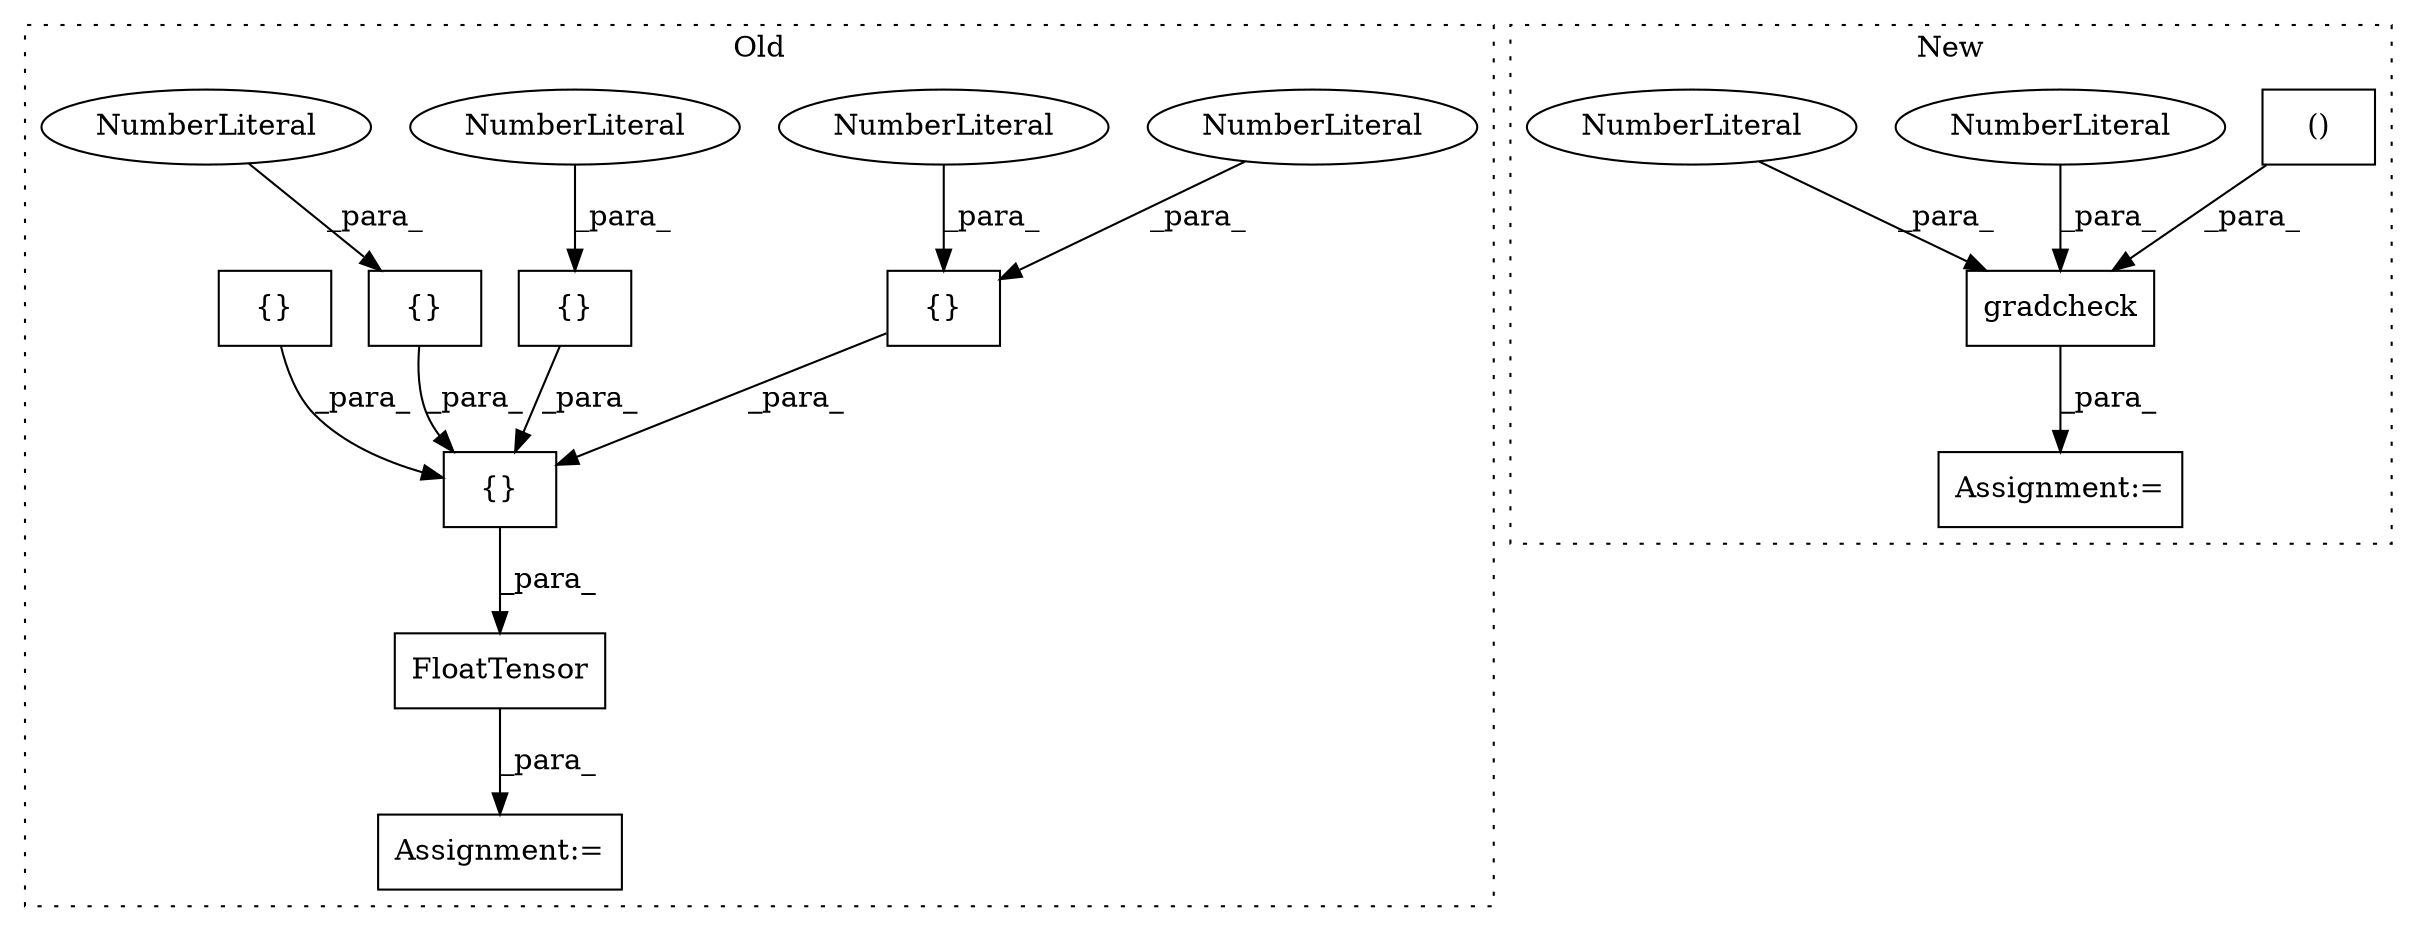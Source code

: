 digraph G {
subgraph cluster0 {
1 [label="{}" a="4" s="3861,3866" l="1,1" shape="box"];
4 [label="NumberLiteral" a="34" s="3862" l="1" shape="ellipse"];
6 [label="NumberLiteral" a="34" s="3864" l="2" shape="ellipse"];
8 [label="{}" a="4" s="3836,3867" l="1,1" shape="box"];
9 [label="FloatTensor" a="32" s="3813,3868" l="12,1" shape="box"];
10 [label="{}" a="4" s="3855,3859" l="1,1" shape="box"];
11 [label="NumberLiteral" a="34" s="3856" l="1" shape="ellipse"];
12 [label="{}" a="4" s="3849,3853" l="1,1" shape="box"];
13 [label="NumberLiteral" a="34" s="3852" l="1" shape="ellipse"];
14 [label="{}" a="4" s="3837,3841" l="1,1" shape="box"];
15 [label="Assignment:=" a="7" s="4018" l="1" shape="box"];
label = "Old";
style="dotted";
}
subgraph cluster1 {
2 [label="gradcheck" a="32" s="3893,3953" l="10,1" shape="box"];
3 [label="()" a="106" s="3911" l="27" shape="box"];
5 [label="NumberLiteral" a="34" s="3940" l="6" shape="ellipse"];
7 [label="NumberLiteral" a="34" s="3947" l="6" shape="ellipse"];
16 [label="Assignment:=" a="7" s="3892" l="1" shape="box"];
label = "New";
style="dotted";
}
1 -> 8 [label="_para_"];
2 -> 16 [label="_para_"];
3 -> 2 [label="_para_"];
4 -> 1 [label="_para_"];
5 -> 2 [label="_para_"];
6 -> 1 [label="_para_"];
7 -> 2 [label="_para_"];
8 -> 9 [label="_para_"];
9 -> 15 [label="_para_"];
10 -> 8 [label="_para_"];
11 -> 10 [label="_para_"];
12 -> 8 [label="_para_"];
13 -> 12 [label="_para_"];
14 -> 8 [label="_para_"];
}